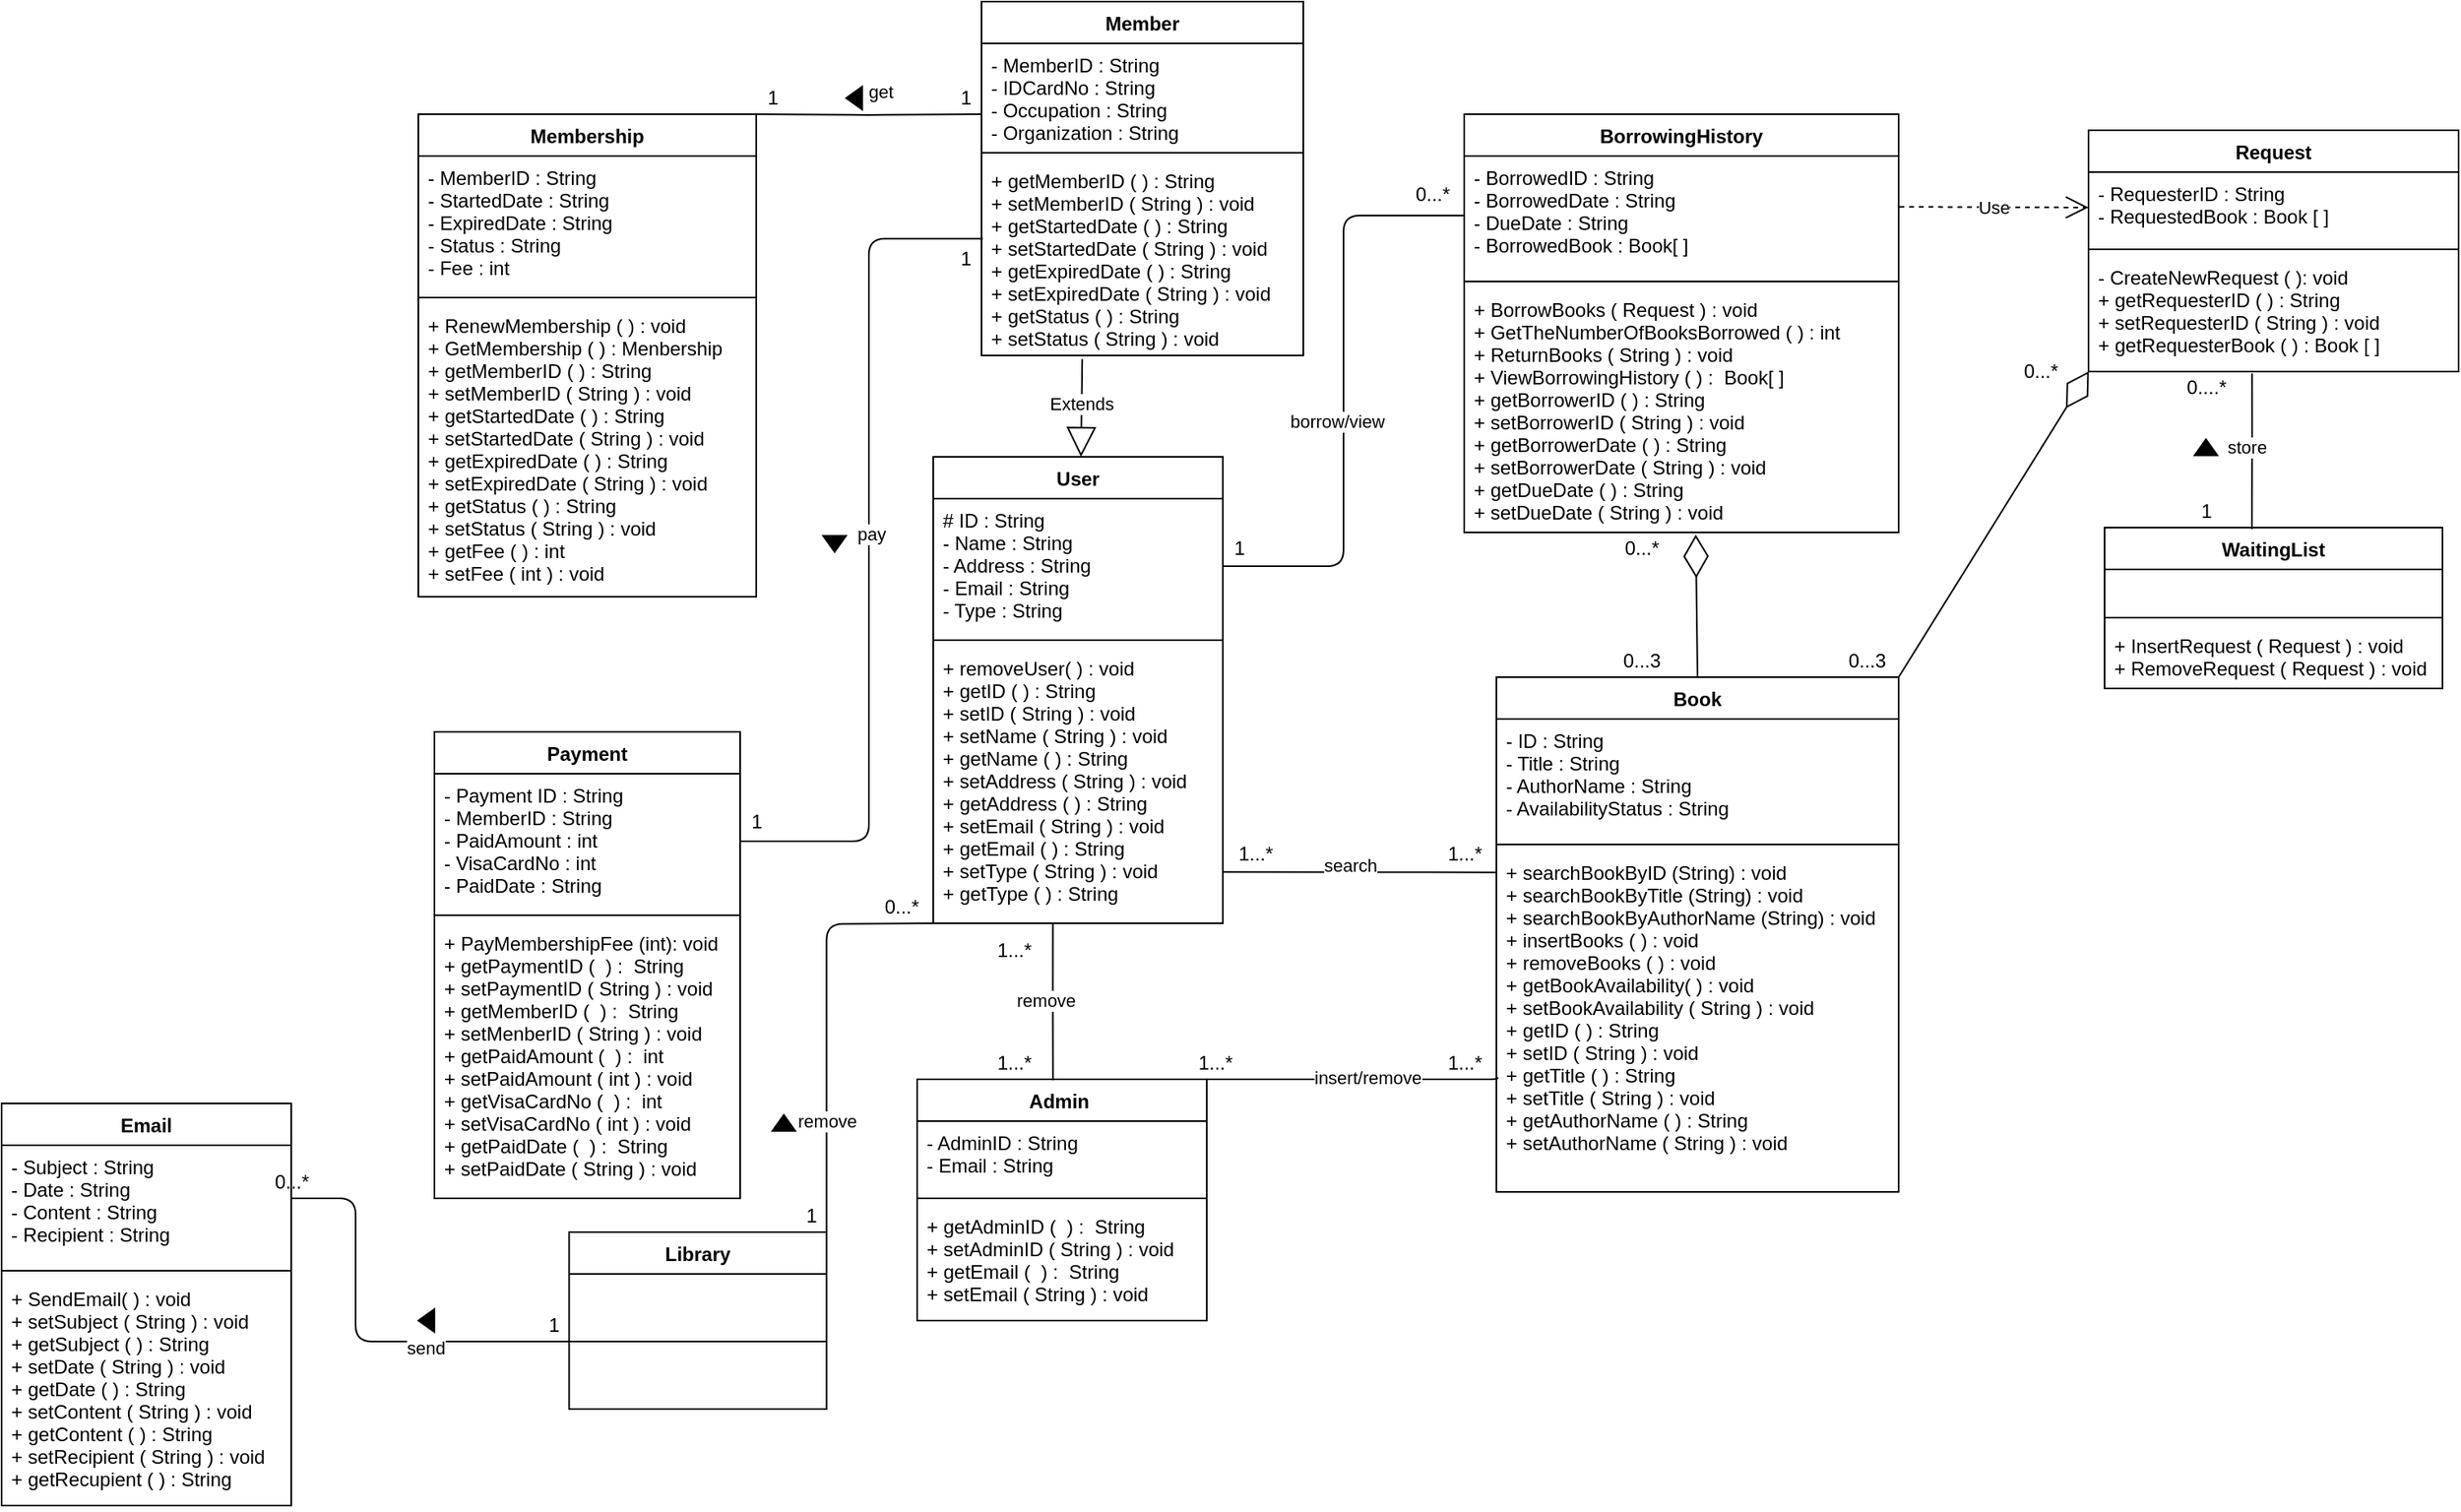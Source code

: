 <mxfile version="13.9.9" type="device"><diagram id="C5RBs43oDa-KdzZeNtuy" name="Page-1"><mxGraphModel dx="813" dy="461" grid="1" gridSize="10" guides="1" tooltips="1" connect="1" arrows="1" fold="1" page="1" pageScale="1" pageWidth="1654" pageHeight="1169" math="0" shadow="0"><root><mxCell id="WIyWlLk6GJQsqaUBKTNV-0"/><mxCell id="WIyWlLk6GJQsqaUBKTNV-1" parent="WIyWlLk6GJQsqaUBKTNV-0"/><mxCell id="bGvBOqcxbhPky9NGJKSt-4" value="Admin " style="swimlane;fontStyle=1;align=center;verticalAlign=top;childLayout=stackLayout;horizontal=1;startSize=26;horizontalStack=0;resizeParent=1;resizeParentMax=0;resizeLast=0;collapsible=1;marginBottom=0;" parent="WIyWlLk6GJQsqaUBKTNV-1" vertex="1"><mxGeometry x="599" y="845" width="180" height="150" as="geometry"/></mxCell><mxCell id="bGvBOqcxbhPky9NGJKSt-5" value="- AdminID : String &#10;- Email : String &#10;" style="text;strokeColor=none;fillColor=none;align=left;verticalAlign=top;spacingLeft=4;spacingRight=4;overflow=hidden;rotatable=0;points=[[0,0.5],[1,0.5]];portConstraint=eastwest;" parent="bGvBOqcxbhPky9NGJKSt-4" vertex="1"><mxGeometry y="26" width="180" height="44" as="geometry"/></mxCell><mxCell id="bGvBOqcxbhPky9NGJKSt-6" value="" style="line;strokeWidth=1;fillColor=none;align=left;verticalAlign=middle;spacingTop=-1;spacingLeft=3;spacingRight=3;rotatable=0;labelPosition=right;points=[];portConstraint=eastwest;" parent="bGvBOqcxbhPky9NGJKSt-4" vertex="1"><mxGeometry y="70" width="180" height="8" as="geometry"/></mxCell><mxCell id="bGvBOqcxbhPky9NGJKSt-7" value="+ getAdminID (  ) :  String &#10;+ setAdminID ( String ) : void&#10;+ getEmail (  ) :  String &#10;+ setEmail ( String ) : void" style="text;strokeColor=none;fillColor=none;align=left;verticalAlign=top;spacingLeft=4;spacingRight=4;overflow=hidden;rotatable=0;points=[[0,0.5],[1,0.5]];portConstraint=eastwest;" parent="bGvBOqcxbhPky9NGJKSt-4" vertex="1"><mxGeometry y="78" width="180" height="72" as="geometry"/></mxCell><mxCell id="bGvBOqcxbhPky9NGJKSt-8" value="WaitingList&#10;" style="swimlane;fontStyle=1;align=center;verticalAlign=top;childLayout=stackLayout;horizontal=1;startSize=26;horizontalStack=0;resizeParent=1;resizeParentMax=0;resizeLast=0;collapsible=1;marginBottom=0;" parent="WIyWlLk6GJQsqaUBKTNV-1" vertex="1"><mxGeometry x="1337" y="502" width="210" height="100" as="geometry"/></mxCell><mxCell id="bGvBOqcxbhPky9NGJKSt-9" value=" " style="text;strokeColor=none;fillColor=none;align=left;verticalAlign=top;spacingLeft=4;spacingRight=4;overflow=hidden;rotatable=0;points=[[0,0.5],[1,0.5]];portConstraint=eastwest;" parent="bGvBOqcxbhPky9NGJKSt-8" vertex="1"><mxGeometry y="26" width="210" height="26" as="geometry"/></mxCell><mxCell id="bGvBOqcxbhPky9NGJKSt-10" value="" style="line;strokeWidth=1;fillColor=none;align=left;verticalAlign=middle;spacingTop=-1;spacingLeft=3;spacingRight=3;rotatable=0;labelPosition=right;points=[];portConstraint=eastwest;" parent="bGvBOqcxbhPky9NGJKSt-8" vertex="1"><mxGeometry y="52" width="210" height="8" as="geometry"/></mxCell><mxCell id="bGvBOqcxbhPky9NGJKSt-11" value="+ InsertRequest ( Request ) : void&#10;+ RemoveRequest ( Request ) : void&#10;" style="text;strokeColor=none;fillColor=none;align=left;verticalAlign=top;spacingLeft=4;spacingRight=4;overflow=hidden;rotatable=0;points=[[0,0.5],[1,0.5]];portConstraint=eastwest;" parent="bGvBOqcxbhPky9NGJKSt-8" vertex="1"><mxGeometry y="60" width="210" height="40" as="geometry"/></mxCell><mxCell id="bGvBOqcxbhPky9NGJKSt-12" value="Membership&#10;" style="swimlane;fontStyle=1;align=center;verticalAlign=top;childLayout=stackLayout;horizontal=1;startSize=26;horizontalStack=0;resizeParent=1;resizeParentMax=0;resizeLast=0;collapsible=1;marginBottom=0;" parent="WIyWlLk6GJQsqaUBKTNV-1" vertex="1"><mxGeometry x="289" y="245" width="210" height="300" as="geometry"/></mxCell><mxCell id="bGvBOqcxbhPky9NGJKSt-13" value="- MemberID : String&#10;- StartedDate : String&#10;- ExpiredDate : String&#10;- Status : String &#10;- Fee : int&#10;" style="text;strokeColor=none;fillColor=none;align=left;verticalAlign=top;spacingLeft=4;spacingRight=4;overflow=hidden;rotatable=0;points=[[0,0.5],[1,0.5]];portConstraint=eastwest;" parent="bGvBOqcxbhPky9NGJKSt-12" vertex="1"><mxGeometry y="26" width="210" height="84" as="geometry"/></mxCell><mxCell id="bGvBOqcxbhPky9NGJKSt-14" value="" style="line;strokeWidth=1;fillColor=none;align=left;verticalAlign=middle;spacingTop=-1;spacingLeft=3;spacingRight=3;rotatable=0;labelPosition=right;points=[];portConstraint=eastwest;" parent="bGvBOqcxbhPky9NGJKSt-12" vertex="1"><mxGeometry y="110" width="210" height="8" as="geometry"/></mxCell><mxCell id="bGvBOqcxbhPky9NGJKSt-15" value="+ RenewMembership ( ) : void&#10;+ GetMembership ( ) : Menbership&#10;+ getMemberID ( ) : String&#10;+ setMemberID ( String ) : void&#10;+ getStartedDate ( ) : String&#10;+ setStartedDate ( String ) : void&#10;+ getExpiredDate ( ) : String&#10;+ setExpiredDate ( String ) : void&#10;+ getStatus ( ) : String&#10;+ setStatus ( String ) : void&#10;+ getFee ( ) : int&#10;+ setFee ( int ) : void&#10;" style="text;strokeColor=none;fillColor=none;align=left;verticalAlign=top;spacingLeft=4;spacingRight=4;overflow=hidden;rotatable=0;points=[[0,0.5],[1,0.5]];portConstraint=eastwest;" parent="bGvBOqcxbhPky9NGJKSt-12" vertex="1"><mxGeometry y="118" width="210" height="182" as="geometry"/></mxCell><mxCell id="bGvBOqcxbhPky9NGJKSt-16" value="Email&#10;" style="swimlane;fontStyle=1;align=center;verticalAlign=top;childLayout=stackLayout;horizontal=1;startSize=26;horizontalStack=0;resizeParent=1;resizeParentMax=0;resizeLast=0;collapsible=1;marginBottom=0;" parent="WIyWlLk6GJQsqaUBKTNV-1" vertex="1"><mxGeometry x="30" y="860" width="180" height="250" as="geometry"/></mxCell><mxCell id="bGvBOqcxbhPky9NGJKSt-17" value="- Subject : String&#10;- Date : String&#10;- Content : String &#10;- Recipient : String&#10;" style="text;strokeColor=none;fillColor=none;align=left;verticalAlign=top;spacingLeft=4;spacingRight=4;overflow=hidden;rotatable=0;points=[[0,0.5],[1,0.5]];portConstraint=eastwest;" parent="bGvBOqcxbhPky9NGJKSt-16" vertex="1"><mxGeometry y="26" width="180" height="74" as="geometry"/></mxCell><mxCell id="bGvBOqcxbhPky9NGJKSt-18" value="" style="line;strokeWidth=1;fillColor=none;align=left;verticalAlign=middle;spacingTop=-1;spacingLeft=3;spacingRight=3;rotatable=0;labelPosition=right;points=[];portConstraint=eastwest;" parent="bGvBOqcxbhPky9NGJKSt-16" vertex="1"><mxGeometry y="100" width="180" height="8" as="geometry"/></mxCell><mxCell id="bGvBOqcxbhPky9NGJKSt-19" value="+ SendEmail( ) : void&#10;+ setSubject ( String ) : void&#10;+ getSubject ( ) : String&#10;+ setDate ( String ) : void&#10;+ getDate ( ) : String&#10;+ setContent ( String ) : void&#10;+ getContent ( ) : String&#10;+ setRecipient ( String ) : void&#10;+ getRecupient ( ) : String&#10; " style="text;strokeColor=none;fillColor=none;align=left;verticalAlign=top;spacingLeft=4;spacingRight=4;overflow=hidden;rotatable=0;points=[[0,0.5],[1,0.5]];portConstraint=eastwest;fontStyle=0" parent="bGvBOqcxbhPky9NGJKSt-16" vertex="1"><mxGeometry y="108" width="180" height="142" as="geometry"/></mxCell><mxCell id="bGvBOqcxbhPky9NGJKSt-20" value="Member&#10;" style="swimlane;fontStyle=1;align=center;verticalAlign=top;childLayout=stackLayout;horizontal=1;startSize=26;horizontalStack=0;resizeParent=1;resizeParentMax=0;resizeLast=0;collapsible=1;marginBottom=0;" parent="WIyWlLk6GJQsqaUBKTNV-1" vertex="1"><mxGeometry x="639" y="175" width="200" height="220" as="geometry"/></mxCell><mxCell id="bGvBOqcxbhPky9NGJKSt-21" value="- MemberID : String&#10;- IDCardNo : String &#10;- Occupation : String &#10;- Organization : String &#10;" style="text;strokeColor=none;fillColor=none;align=left;verticalAlign=top;spacingLeft=4;spacingRight=4;overflow=hidden;rotatable=0;points=[[0,0.5],[1,0.5]];portConstraint=eastwest;" parent="bGvBOqcxbhPky9NGJKSt-20" vertex="1"><mxGeometry y="26" width="200" height="64" as="geometry"/></mxCell><mxCell id="bGvBOqcxbhPky9NGJKSt-22" value="" style="line;strokeWidth=1;fillColor=none;align=left;verticalAlign=middle;spacingTop=-1;spacingLeft=3;spacingRight=3;rotatable=0;labelPosition=right;points=[];portConstraint=eastwest;" parent="bGvBOqcxbhPky9NGJKSt-20" vertex="1"><mxGeometry y="90" width="200" height="8" as="geometry"/></mxCell><mxCell id="bGvBOqcxbhPky9NGJKSt-23" value="+ getMemberID ( ) : String&#10;+ setMemberID ( String ) : void&#10;+ getStartedDate ( ) : String&#10;+ setStartedDate ( String ) : void&#10;+ getExpiredDate ( ) : String&#10;+ setExpiredDate ( String ) : void&#10;+ getStatus ( ) : String&#10;+ setStatus ( String ) : void" style="text;strokeColor=none;fillColor=none;align=left;verticalAlign=top;spacingLeft=4;spacingRight=4;overflow=hidden;rotatable=0;points=[[0,0.5],[1,0.5]];portConstraint=eastwest;" parent="bGvBOqcxbhPky9NGJKSt-20" vertex="1"><mxGeometry y="98" width="200" height="122" as="geometry"/></mxCell><mxCell id="bGvBOqcxbhPky9NGJKSt-28" value="Request&#10;" style="swimlane;fontStyle=1;align=center;verticalAlign=top;childLayout=stackLayout;horizontal=1;startSize=26;horizontalStack=0;resizeParent=1;resizeParentMax=0;resizeLast=0;collapsible=1;marginBottom=0;" parent="WIyWlLk6GJQsqaUBKTNV-1" vertex="1"><mxGeometry x="1327" y="255" width="230" height="150" as="geometry"/></mxCell><mxCell id="bGvBOqcxbhPky9NGJKSt-29" value="- RequesterID : String &#10;- RequestedBook : Book [ ]&#10;" style="text;strokeColor=none;fillColor=none;align=left;verticalAlign=top;spacingLeft=4;spacingRight=4;overflow=hidden;rotatable=0;points=[[0,0.5],[1,0.5]];portConstraint=eastwest;" parent="bGvBOqcxbhPky9NGJKSt-28" vertex="1"><mxGeometry y="26" width="230" height="44" as="geometry"/></mxCell><mxCell id="bGvBOqcxbhPky9NGJKSt-30" value="" style="line;strokeWidth=1;fillColor=none;align=left;verticalAlign=middle;spacingTop=-1;spacingLeft=3;spacingRight=3;rotatable=0;labelPosition=right;points=[];portConstraint=eastwest;" parent="bGvBOqcxbhPky9NGJKSt-28" vertex="1"><mxGeometry y="70" width="230" height="8" as="geometry"/></mxCell><mxCell id="bGvBOqcxbhPky9NGJKSt-31" value="- CreateNewRequest ( ): void&#10;+ getRequesterID ( ) : String&#10;+ setRequesterID ( String ) : void&#10;+ getRequesterBook ( ) : Book [ ]&#10;" style="text;strokeColor=none;fillColor=none;align=left;verticalAlign=top;spacingLeft=4;spacingRight=4;overflow=hidden;rotatable=0;points=[[0,0.5],[1,0.5]];portConstraint=eastwest;" parent="bGvBOqcxbhPky9NGJKSt-28" vertex="1"><mxGeometry y="78" width="230" height="72" as="geometry"/></mxCell><mxCell id="bGvBOqcxbhPky9NGJKSt-32" value="Payment&#10;" style="swimlane;fontStyle=1;align=center;verticalAlign=top;childLayout=stackLayout;horizontal=1;startSize=26;horizontalStack=0;resizeParent=1;resizeParentMax=0;resizeLast=0;collapsible=1;marginBottom=0;" parent="WIyWlLk6GJQsqaUBKTNV-1" vertex="1"><mxGeometry x="299" y="629" width="190" height="290" as="geometry"/></mxCell><mxCell id="bGvBOqcxbhPky9NGJKSt-33" value="- Payment ID : String &#10;- MemberID : String &#10;- PaidAmount : int&#10;- VisaCardNo : int&#10;- PaidDate : String&#10;" style="text;strokeColor=none;fillColor=none;align=left;verticalAlign=top;spacingLeft=4;spacingRight=4;overflow=hidden;rotatable=0;points=[[0,0.5],[1,0.5]];portConstraint=eastwest;" parent="bGvBOqcxbhPky9NGJKSt-32" vertex="1"><mxGeometry y="26" width="190" height="84" as="geometry"/></mxCell><mxCell id="bGvBOqcxbhPky9NGJKSt-34" value="" style="line;strokeWidth=1;fillColor=none;align=left;verticalAlign=middle;spacingTop=-1;spacingLeft=3;spacingRight=3;rotatable=0;labelPosition=right;points=[];portConstraint=eastwest;" parent="bGvBOqcxbhPky9NGJKSt-32" vertex="1"><mxGeometry y="110" width="190" height="8" as="geometry"/></mxCell><mxCell id="bGvBOqcxbhPky9NGJKSt-35" value="+ PayMembershipFee (int): void&#10;+ getPaymentID (  ) :  String &#10;+ setPaymentID ( String ) : void&#10;+ getMemberID (  ) :  String &#10;+ setMenberID ( String ) : void&#10;+ getPaidAmount (  ) :  int &#10;+ setPaidAmount ( int ) : void&#10;+ getVisaCardNo (  ) :  int &#10;+ setVisaCardNo ( int ) : void&#10;+ getPaidDate (  ) :  String &#10;+ setPaidDate ( String ) : void" style="text;strokeColor=none;fillColor=none;align=left;verticalAlign=top;spacingLeft=4;spacingRight=4;overflow=hidden;rotatable=0;points=[[0,0.5],[1,0.5]];portConstraint=eastwest;" parent="bGvBOqcxbhPky9NGJKSt-32" vertex="1"><mxGeometry y="118" width="190" height="172" as="geometry"/></mxCell><mxCell id="bGvBOqcxbhPky9NGJKSt-41" value="User" style="swimlane;fontStyle=1;align=center;verticalAlign=top;childLayout=stackLayout;horizontal=1;startSize=26;horizontalStack=0;resizeParent=1;resizeParentMax=0;resizeLast=0;collapsible=1;marginBottom=0;" parent="WIyWlLk6GJQsqaUBKTNV-1" vertex="1"><mxGeometry x="609" y="458" width="180" height="290" as="geometry"/></mxCell><mxCell id="bGvBOqcxbhPky9NGJKSt-42" value="# ID : String&#10;- Name : String&#10;- Address : String&#10;- Email : String&#10;- Type : String" style="text;strokeColor=none;fillColor=none;align=left;verticalAlign=top;spacingLeft=4;spacingRight=4;overflow=hidden;rotatable=0;points=[[0,0.5],[1,0.5]];portConstraint=eastwest;" parent="bGvBOqcxbhPky9NGJKSt-41" vertex="1"><mxGeometry y="26" width="180" height="84" as="geometry"/></mxCell><mxCell id="bGvBOqcxbhPky9NGJKSt-43" value="" style="line;strokeWidth=1;fillColor=none;align=left;verticalAlign=middle;spacingTop=-1;spacingLeft=3;spacingRight=3;rotatable=0;labelPosition=right;points=[];portConstraint=eastwest;" parent="bGvBOqcxbhPky9NGJKSt-41" vertex="1"><mxGeometry y="110" width="180" height="8" as="geometry"/></mxCell><mxCell id="bGvBOqcxbhPky9NGJKSt-44" value="+ removeUser( ) : void&#10;+ getID ( ) : String&#10;+ setID ( String ) : void&#10;+ setName ( String ) : void&#10;+ getName ( ) : String&#10;+ setAddress ( String ) : void&#10;+ getAddress ( ) : String&#10;+ setEmail ( String ) : void&#10;+ getEmail ( ) : String&#10;+ setType ( String ) : void&#10;+ getType ( ) : String" style="text;strokeColor=none;fillColor=none;align=left;verticalAlign=top;spacingLeft=4;spacingRight=4;overflow=hidden;rotatable=0;points=[[0,0.5],[1,0.5]];portConstraint=eastwest;" parent="bGvBOqcxbhPky9NGJKSt-41" vertex="1"><mxGeometry y="118" width="180" height="172" as="geometry"/></mxCell><mxCell id="bGvBOqcxbhPky9NGJKSt-45" value="BorrowingHistory&#10;" style="swimlane;fontStyle=1;align=center;verticalAlign=top;childLayout=stackLayout;horizontal=1;startSize=26;horizontalStack=0;resizeParent=1;resizeParentMax=0;resizeLast=0;collapsible=1;marginBottom=0;" parent="WIyWlLk6GJQsqaUBKTNV-1" vertex="1"><mxGeometry x="939" y="245" width="270" height="260" as="geometry"/></mxCell><mxCell id="bGvBOqcxbhPky9NGJKSt-46" value="- BorrowedID : String&#10;- BorrowedDate : String&#10;- DueDate : String&#10;- BorrowedBook : Book[ ]" style="text;strokeColor=none;fillColor=none;align=left;verticalAlign=top;spacingLeft=4;spacingRight=4;overflow=hidden;rotatable=0;points=[[0,0.5],[1,0.5]];portConstraint=eastwest;" parent="bGvBOqcxbhPky9NGJKSt-45" vertex="1"><mxGeometry y="26" width="270" height="74" as="geometry"/></mxCell><mxCell id="bGvBOqcxbhPky9NGJKSt-47" value="" style="line;strokeWidth=1;fillColor=none;align=left;verticalAlign=middle;spacingTop=-1;spacingLeft=3;spacingRight=3;rotatable=0;labelPosition=right;points=[];portConstraint=eastwest;" parent="bGvBOqcxbhPky9NGJKSt-45" vertex="1"><mxGeometry y="100" width="270" height="8" as="geometry"/></mxCell><mxCell id="bGvBOqcxbhPky9NGJKSt-48" value="+ BorrowBooks ( Request ) : void&#10;+ GetTheNumberOfBooksBorrowed ( ) : int&#10;+ ReturnBooks ( String ) : void&#10;+ ViewBorrowingHistory ( ) :  Book[ ]&#10;+ getBorrowerID ( ) : String&#10;+ setBorrowerID ( String ) : void&#10;+ getBorrowerDate ( ) : String&#10;+ setBorrowerDate ( String ) : void&#10;+ getDueDate ( ) : String&#10;+ setDueDate ( String ) : void&#10;&#10;&#10;&#10;&#10;" style="text;strokeColor=none;fillColor=none;align=left;verticalAlign=top;spacingLeft=4;spacingRight=4;overflow=hidden;rotatable=0;points=[[0,0.5],[1,0.5]];portConstraint=eastwest;" parent="bGvBOqcxbhPky9NGJKSt-45" vertex="1"><mxGeometry y="108" width="270" height="152" as="geometry"/></mxCell><mxCell id="bGvBOqcxbhPky9NGJKSt-49" value="Book&#10;" style="swimlane;fontStyle=1;align=center;verticalAlign=top;childLayout=stackLayout;horizontal=1;startSize=26;horizontalStack=0;resizeParent=1;resizeParentMax=0;resizeLast=0;collapsible=1;marginBottom=0;" parent="WIyWlLk6GJQsqaUBKTNV-1" vertex="1"><mxGeometry x="959" y="595" width="250" height="320" as="geometry"/></mxCell><mxCell id="bGvBOqcxbhPky9NGJKSt-50" value="- ID : String&#10;- Title : String&#10;- AuthorName : String&#10;- AvailabilityStatus : String" style="text;strokeColor=none;fillColor=none;align=left;verticalAlign=top;spacingLeft=4;spacingRight=4;overflow=hidden;rotatable=0;points=[[0,0.5],[1,0.5]];portConstraint=eastwest;" parent="bGvBOqcxbhPky9NGJKSt-49" vertex="1"><mxGeometry y="26" width="250" height="74" as="geometry"/></mxCell><mxCell id="bGvBOqcxbhPky9NGJKSt-51" value="" style="line;strokeWidth=1;fillColor=none;align=left;verticalAlign=middle;spacingTop=-1;spacingLeft=3;spacingRight=3;rotatable=0;labelPosition=right;points=[];portConstraint=eastwest;" parent="bGvBOqcxbhPky9NGJKSt-49" vertex="1"><mxGeometry y="100" width="250" height="8" as="geometry"/></mxCell><mxCell id="bGvBOqcxbhPky9NGJKSt-52" value="+ searchBookByID (String) : void&#10;+ searchBookByTitle (String) : void&#10;+ searchBookByAuthorName (String) : void&#10;+ insertBooks ( ) : void&#10;+ removeBooks ( ) : void &#10;+ getBookAvailability( ) : void&#10;+ setBookAvailability ( String ) : void&#10;+ getID ( ) : String&#10;+ setID ( String ) : void&#10;+ getTitle ( ) : String&#10;+ setTitle ( String ) : void &#10;+ getAuthorName ( ) : String&#10;+ setAuthorName ( String ) : void  " style="text;strokeColor=none;fillColor=none;align=left;verticalAlign=top;spacingLeft=4;spacingRight=4;overflow=hidden;rotatable=0;points=[[0,0.5],[1,0.5]];portConstraint=eastwest;" parent="bGvBOqcxbhPky9NGJKSt-49" vertex="1"><mxGeometry y="108" width="250" height="212" as="geometry"/></mxCell><mxCell id="bGvBOqcxbhPky9NGJKSt-53" value="Extends" style="endArrow=block;endSize=16;endFill=0;html=1;exitX=0.313;exitY=1.018;exitDx=0;exitDy=0;exitPerimeter=0;" parent="WIyWlLk6GJQsqaUBKTNV-1" source="bGvBOqcxbhPky9NGJKSt-23" target="bGvBOqcxbhPky9NGJKSt-41" edge="1"><mxGeometry x="-0.089" width="160" relative="1" as="geometry"><mxPoint x="739" y="384" as="sourcePoint"/><mxPoint x="709" y="395" as="targetPoint"/><mxPoint as="offset"/></mxGeometry></mxCell><mxCell id="bGvBOqcxbhPky9NGJKSt-57" value="" style="endArrow=none;html=1;edgeStyle=orthogonalEdgeStyle;exitX=1;exitY=0.5;exitDx=0;exitDy=0;entryX=0;entryY=0.5;entryDx=0;entryDy=0;" parent="WIyWlLk6GJQsqaUBKTNV-1" source="bGvBOqcxbhPky9NGJKSt-42" target="bGvBOqcxbhPky9NGJKSt-46" edge="1"><mxGeometry relative="1" as="geometry"><mxPoint x="819" y="575" as="sourcePoint"/><mxPoint x="979" y="575" as="targetPoint"/></mxGeometry></mxCell><mxCell id="bGvBOqcxbhPky9NGJKSt-63" value="" style="endArrow=diamondThin;endFill=0;endSize=24;html=1;exitX=0.5;exitY=0;exitDx=0;exitDy=0;entryX=0.533;entryY=1.009;entryDx=0;entryDy=0;entryPerimeter=0;" parent="WIyWlLk6GJQsqaUBKTNV-1" source="bGvBOqcxbhPky9NGJKSt-49" target="bGvBOqcxbhPky9NGJKSt-48" edge="1"><mxGeometry width="160" relative="1" as="geometry"><mxPoint x="1069" y="508" as="sourcePoint"/><mxPoint x="1074" y="445" as="targetPoint"/></mxGeometry></mxCell><mxCell id="bGvBOqcxbhPky9NGJKSt-64" value="0...*" style="text;html=1;align=center;verticalAlign=middle;resizable=0;points=[];autosize=1;" parent="WIyWlLk6GJQsqaUBKTNV-1" vertex="1"><mxGeometry x="1029" y="505" width="40" height="20" as="geometry"/></mxCell><mxCell id="bGvBOqcxbhPky9NGJKSt-65" value="0...3" style="text;html=1;align=center;verticalAlign=middle;resizable=0;points=[];autosize=1;" parent="WIyWlLk6GJQsqaUBKTNV-1" vertex="1"><mxGeometry x="1029" y="575" width="40" height="20" as="geometry"/></mxCell><mxCell id="31-n75gtNm81_LFvKm4c-11" value="" style="endArrow=none;html=1;edgeStyle=orthogonalEdgeStyle;entryX=0.001;entryY=0.687;entryDx=0;entryDy=0;entryPerimeter=0;" parent="WIyWlLk6GJQsqaUBKTNV-1" target="bGvBOqcxbhPky9NGJKSt-21" edge="1"><mxGeometry relative="1" as="geometry"><mxPoint x="497" y="245" as="sourcePoint"/><mxPoint x="637" y="240" as="targetPoint"/><Array as="points"/></mxGeometry></mxCell><mxCell id="31-n75gtNm81_LFvKm4c-14" value="" style="endArrow=none;html=1;edgeStyle=orthogonalEdgeStyle;entryX=0.004;entryY=0.405;entryDx=0;entryDy=0;exitX=1;exitY=0.5;exitDx=0;exitDy=0;entryPerimeter=0;" parent="WIyWlLk6GJQsqaUBKTNV-1" source="bGvBOqcxbhPky9NGJKSt-33" target="bGvBOqcxbhPky9NGJKSt-23" edge="1"><mxGeometry relative="1" as="geometry"><mxPoint x="509" y="445" as="sourcePoint"/><mxPoint x="669" y="323" as="targetPoint"/><Array as="points"><mxPoint x="569" y="697"/><mxPoint x="569" y="322"/></Array></mxGeometry></mxCell><mxCell id="31-n75gtNm81_LFvKm4c-38" value="" style="endArrow=none;html=1;edgeStyle=orthogonalEdgeStyle;entryX=0.469;entryY=0.004;entryDx=0;entryDy=0;entryPerimeter=0;exitX=0.413;exitY=1.001;exitDx=0;exitDy=0;exitPerimeter=0;" parent="WIyWlLk6GJQsqaUBKTNV-1" source="bGvBOqcxbhPky9NGJKSt-44" target="bGvBOqcxbhPky9NGJKSt-4" edge="1"><mxGeometry relative="1" as="geometry"><mxPoint x="683" y="747" as="sourcePoint"/><mxPoint x="679" y="775" as="targetPoint"/><Array as="points"><mxPoint x="683" y="797"/><mxPoint x="683" y="797"/></Array></mxGeometry></mxCell><mxCell id="31-n75gtNm81_LFvKm4c-47" value="" style="endArrow=none;html=1;edgeStyle=orthogonalEdgeStyle;exitX=1.001;exitY=0.815;exitDx=0;exitDy=0;exitPerimeter=0;" parent="WIyWlLk6GJQsqaUBKTNV-1" source="bGvBOqcxbhPky9NGJKSt-44" edge="1"><mxGeometry relative="1" as="geometry"><mxPoint x="787" y="716" as="sourcePoint"/><mxPoint x="958.68" y="716.374" as="targetPoint"/><Array as="points"><mxPoint x="899" y="716"/></Array></mxGeometry></mxCell><mxCell id="31-n75gtNm81_LFvKm4c-48" value="search" style="edgeLabel;resizable=0;html=1;align=left;verticalAlign=bottom;" parent="31-n75gtNm81_LFvKm4c-47" connectable="0" vertex="1"><mxGeometry x="-1" relative="1" as="geometry"><mxPoint x="60.82" y="3.82" as="offset"/></mxGeometry></mxCell><mxCell id="31-n75gtNm81_LFvKm4c-50" value="" style="endArrow=none;html=1;edgeStyle=orthogonalEdgeStyle;entryX=0.003;entryY=0.664;entryDx=0;entryDy=0;entryPerimeter=0;exitX=1;exitY=0;exitDx=0;exitDy=0;" parent="WIyWlLk6GJQsqaUBKTNV-1" source="bGvBOqcxbhPky9NGJKSt-4" target="bGvBOqcxbhPky9NGJKSt-52" edge="1"><mxGeometry relative="1" as="geometry"><mxPoint x="763.48" y="942.86" as="sourcePoint"/><mxPoint x="1089" y="895" as="targetPoint"/><Array as="points"><mxPoint x="960" y="845"/></Array></mxGeometry></mxCell><mxCell id="31-n75gtNm81_LFvKm4c-51" value="insert/remove" style="edgeLabel;resizable=0;html=1;align=left;verticalAlign=bottom;" parent="31-n75gtNm81_LFvKm4c-50" connectable="0" vertex="1"><mxGeometry x="-1" relative="1" as="geometry"><mxPoint x="65.0" y="7" as="offset"/></mxGeometry></mxCell><mxCell id="imXeEeffL5trYWQ96v0O-0" value="1&lt;span style=&quot;color: rgba(0 , 0 , 0 , 0) ; font-family: monospace ; font-size: 0px&quot;&gt;%3CmxGraphModel%3E%3Croot%3E%3CmxCell%20id%3D%220%22%2F%3E%3CmxCell%20id%3D%221%22%20parent%3D%220%22%2F%3E%3CmxCell%20id%3D%222%22%20value%3D%221...*%22%20style%3D%22text%3Bhtml%3D1%3Balign%3Dcenter%3BverticalAlign%3Dmiddle%3Bresizable%3D0%3Bpoints%3D%5B%5D%3Bautosize%3D1%3B%22%20vertex%3D%221%22%20parent%3D%221%22%3E%3CmxGeometry%20x%3D%22860%22%20y%3D%22290%22%20width%3D%2240%22%20height%3D%2220%22%20as%3D%22geometry%22%2F%3E%3C%2FmxCell%3E%3C%2Froot%3E%3C%2FmxGraphModel%3E&lt;/span&gt;" style="text;html=1;align=center;verticalAlign=middle;resizable=0;points=[];autosize=1;" parent="WIyWlLk6GJQsqaUBKTNV-1" vertex="1"><mxGeometry x="789" y="505" width="20" height="20" as="geometry"/></mxCell><mxCell id="USMyU3LuSZkCVgVc_LSt-1" value="1...*" style="text;html=1;align=center;verticalAlign=middle;resizable=0;points=[];autosize=1;" parent="WIyWlLk6GJQsqaUBKTNV-1" vertex="1"><mxGeometry x="919" y="695" width="40" height="20" as="geometry"/></mxCell><mxCell id="USMyU3LuSZkCVgVc_LSt-2" value="borrow/view" style="edgeLabel;resizable=0;html=1;align=left;verticalAlign=bottom;" parent="WIyWlLk6GJQsqaUBKTNV-1" connectable="0" vertex="1"><mxGeometry x="829" y="444.996" as="geometry"/></mxCell><mxCell id="USMyU3LuSZkCVgVc_LSt-3" value="remove" style="edgeLabel;resizable=0;html=1;align=left;verticalAlign=bottom;" parent="WIyWlLk6GJQsqaUBKTNV-1" connectable="0" vertex="1"><mxGeometry x="659" y="804.996" as="geometry"/></mxCell><mxCell id="USMyU3LuSZkCVgVc_LSt-4" value="1...*&lt;span style=&quot;color: rgba(0 , 0 , 0 , 0) ; font-family: monospace ; font-size: 0px&quot;&gt;%3CmxGraphModel%3E%3Croot%3E%3CmxCell%20id%3D%220%22%2F%3E%3CmxCell%20id%3D%221%22%20parent%3D%220%22%2F%3E%3CmxCell%20id%3D%222%22%20value%3D%221...*%22%20style%3D%22text%3Bhtml%3D1%3Balign%3Dcenter%3BverticalAlign%3Dmiddle%3Bresizable%3D0%3Bpoints%3D%5B%5D%3Bautosize%3D1%3B%22%20vertex%3D%221%22%20parent%3D%221%22%3E%3CmxGeometry%20x%3D%22860%22%20y%3D%22290%22%20width%3D%2240%22%20height%3D%2220%22%20as%3D%22geometry%22%2F%3E%3C%2FmxCell%3E%3C%2Froot%3E%3C%2FmxGraphModel%&lt;/span&gt;" style="text;html=1;align=center;verticalAlign=middle;resizable=0;points=[];autosize=1;" parent="WIyWlLk6GJQsqaUBKTNV-1" vertex="1"><mxGeometry x="764" y="825" width="40" height="20" as="geometry"/></mxCell><mxCell id="USMyU3LuSZkCVgVc_LSt-5" value="1...*" style="text;html=1;align=center;verticalAlign=middle;resizable=0;points=[];autosize=1;" parent="WIyWlLk6GJQsqaUBKTNV-1" vertex="1"><mxGeometry x="639" y="755" width="40" height="20" as="geometry"/></mxCell><mxCell id="USMyU3LuSZkCVgVc_LSt-6" value="1...*" style="text;html=1;align=center;verticalAlign=middle;resizable=0;points=[];autosize=1;" parent="WIyWlLk6GJQsqaUBKTNV-1" vertex="1"><mxGeometry x="789" y="695" width="40" height="20" as="geometry"/></mxCell><mxCell id="USMyU3LuSZkCVgVc_LSt-7" value="1...*" style="text;html=1;align=center;verticalAlign=middle;resizable=0;points=[];autosize=1;" parent="WIyWlLk6GJQsqaUBKTNV-1" vertex="1"><mxGeometry x="919" y="825" width="40" height="20" as="geometry"/></mxCell><mxCell id="USMyU3LuSZkCVgVc_LSt-8" value="1...*" style="text;html=1;align=center;verticalAlign=middle;resizable=0;points=[];autosize=1;" parent="WIyWlLk6GJQsqaUBKTNV-1" vertex="1"><mxGeometry x="639" y="825" width="40" height="20" as="geometry"/></mxCell><mxCell id="USMyU3LuSZkCVgVc_LSt-9" value="" style="verticalLabelPosition=bottom;verticalAlign=top;html=1;shape=mxgraph.basic.acute_triangle;dx=0.5;fillColor=#000000;direction=north;" parent="WIyWlLk6GJQsqaUBKTNV-1" vertex="1"><mxGeometry x="289.005" y="987.855" width="10" height="14.29" as="geometry"/></mxCell><mxCell id="USMyU3LuSZkCVgVc_LSt-11" value="Use" style="endArrow=open;endSize=12;dashed=1;html=1;exitX=1.002;exitY=0.427;exitDx=0;exitDy=0;entryX=0;entryY=0.5;entryDx=0;entryDy=0;exitPerimeter=0;" parent="WIyWlLk6GJQsqaUBKTNV-1" source="bGvBOqcxbhPky9NGJKSt-46" target="bGvBOqcxbhPky9NGJKSt-29" edge="1"><mxGeometry width="160" relative="1" as="geometry"><mxPoint x="1247" y="294.41" as="sourcePoint"/><mxPoint x="1407" y="294.41" as="targetPoint"/></mxGeometry></mxCell><mxCell id="USMyU3LuSZkCVgVc_LSt-14" value="" style="endArrow=diamondThin;endFill=0;endSize=24;html=1;exitX=1;exitY=0;exitDx=0;exitDy=0;entryX=0.001;entryY=0.998;entryDx=0;entryDy=0;entryPerimeter=0;" parent="WIyWlLk6GJQsqaUBKTNV-1" source="bGvBOqcxbhPky9NGJKSt-49" target="bGvBOqcxbhPky9NGJKSt-31" edge="1"><mxGeometry width="160" relative="1" as="geometry"><mxPoint x="1258.09" y="596.32" as="sourcePoint"/><mxPoint x="1257" y="507.688" as="targetPoint"/></mxGeometry></mxCell><mxCell id="USMyU3LuSZkCVgVc_LSt-15" value="0...3" style="text;html=1;align=center;verticalAlign=middle;resizable=0;points=[];autosize=1;" parent="WIyWlLk6GJQsqaUBKTNV-1" vertex="1"><mxGeometry x="1169" y="575" width="40" height="20" as="geometry"/></mxCell><mxCell id="USMyU3LuSZkCVgVc_LSt-16" value="0...*" style="text;html=1;align=center;verticalAlign=middle;resizable=0;points=[];autosize=1;" parent="WIyWlLk6GJQsqaUBKTNV-1" vertex="1"><mxGeometry x="1277" y="395" width="40" height="20" as="geometry"/></mxCell><mxCell id="USMyU3LuSZkCVgVc_LSt-20" value="get" style="edgeLabel;resizable=0;html=1;align=left;verticalAlign=bottom;" parent="WIyWlLk6GJQsqaUBKTNV-1" connectable="0" vertex="1"><mxGeometry x="566.99" y="239.996" as="geometry"/></mxCell><mxCell id="USMyU3LuSZkCVgVc_LSt-21" value="" style="verticalLabelPosition=bottom;verticalAlign=top;html=1;shape=mxgraph.basic.acute_triangle;dx=0.5;fillColor=#000000;rotation=-90;" parent="WIyWlLk6GJQsqaUBKTNV-1" vertex="1"><mxGeometry x="552.7" y="230" width="14.29" height="10" as="geometry"/></mxCell><mxCell id="USMyU3LuSZkCVgVc_LSt-22" value="pay" style="edgeLabel;resizable=0;html=1;align=left;verticalAlign=bottom;" parent="WIyWlLk6GJQsqaUBKTNV-1" connectable="0" vertex="1"><mxGeometry x="559.85" y="514.996" as="geometry"/></mxCell><mxCell id="USMyU3LuSZkCVgVc_LSt-23" value="" style="verticalLabelPosition=bottom;verticalAlign=top;html=1;shape=mxgraph.basic.acute_triangle;dx=0.5;fillColor=#000000;rotation=-90;direction=north;" parent="WIyWlLk6GJQsqaUBKTNV-1" vertex="1"><mxGeometry x="542.715" y="504.995" width="10" height="14.29" as="geometry"/></mxCell><mxCell id="USMyU3LuSZkCVgVc_LSt-24" value="1&lt;span style=&quot;color: rgba(0 , 0 , 0 , 0) ; font-family: monospace ; font-size: 0px&quot;&gt;%3CmxGraphModel%3E%3Croot%3E%3CmxCell%20id%3D%220%22%2F%3E%3CmxCell%20id%3D%221%22%20parent%3D%220%22%2F%3E%3CmxCell%20id%3D%222%22%20value%3D%221...*%22%20style%3D%22text%3Bhtml%3D1%3Balign%3Dcenter%3BverticalAlign%3Dmiddle%3Bresizable%3D0%3Bpoints%3D%5B%5D%3Bautosize%3D1%3B%22%20vertex%3D%221%22%20parent%3D%221%22%3E%3CmxGeometry%20x%3D%22860%22%20y%3D%22290%22%20width%3D%2240%22%20height%3D%2220%22%20as%3D%22geometry%22%2F%3E%3C%2FmxCell%3E%3C%2Froot%3E%3C%2FmxGraphModel%3E&lt;/span&gt;" style="text;html=1;align=center;verticalAlign=middle;resizable=0;points=[];autosize=1;" parent="WIyWlLk6GJQsqaUBKTNV-1" vertex="1"><mxGeometry x="499" y="225" width="20" height="20" as="geometry"/></mxCell><mxCell id="USMyU3LuSZkCVgVc_LSt-25" value="1&lt;span style=&quot;color: rgba(0 , 0 , 0 , 0) ; font-family: monospace ; font-size: 0px&quot;&gt;%3CmxGraphModel%3E%3Croot%3E%3CmxCell%20id%3D%220%22%2F%3E%3CmxCell%20id%3D%221%22%20parent%3D%220%22%2F%3E%3CmxCell%20id%3D%222%22%20value%3D%221...*%22%20style%3D%22text%3Bhtml%3D1%3Balign%3Dcenter%3BverticalAlign%3Dmiddle%3Bresizable%3D0%3Bpoints%3D%5B%5D%3Bautosize%3D1%3B%22%20vertex%3D%221%22%20parent%3D%221%22%3E%3CmxGeometry%20x%3D%22860%22%20y%3D%22290%22%20width%3D%2240%22%20height%3D%2220%22%20as%3D%22geometry%22%2F%3E%3C%2FmxCell%3E%3C%2Froot%3E%3C%2FmxGraphModel%3E&lt;/span&gt;" style="text;html=1;align=center;verticalAlign=middle;resizable=0;points=[];autosize=1;" parent="WIyWlLk6GJQsqaUBKTNV-1" vertex="1"><mxGeometry x="619" y="225" width="20" height="20" as="geometry"/></mxCell><mxCell id="USMyU3LuSZkCVgVc_LSt-26" value="1&lt;span style=&quot;color: rgba(0 , 0 , 0 , 0) ; font-family: monospace ; font-size: 0px&quot;&gt;%3CmxGraphModel%3E%3Croot%3E%3CmxCell%20id%3D%220%22%2F%3E%3CmxCell%20id%3D%221%22%20parent%3D%220%22%2F%3E%3CmxCell%20id%3D%222%22%20value%3D%221...*%22%20style%3D%22text%3Bhtml%3D1%3Balign%3Dcenter%3BverticalAlign%3Dmiddle%3Bresizable%3D0%3Bpoints%3D%5B%5D%3Bautosize%3D1%3B%22%20vertex%3D%221%22%20parent%3D%221%22%3E%3CmxGeometry%20x%3D%22860%22%20y%3D%22290%22%20width%3D%2240%22%20height%3D%2220%22%20as%3D%22geometry%22%2F%3E%3C%2FmxCell%3E%3C%2Froot%3E%3C%2FmxGraphModel%3E&lt;/span&gt;" style="text;html=1;align=center;verticalAlign=middle;resizable=0;points=[];autosize=1;" parent="WIyWlLk6GJQsqaUBKTNV-1" vertex="1"><mxGeometry x="489" y="675" width="20" height="20" as="geometry"/></mxCell><mxCell id="USMyU3LuSZkCVgVc_LSt-27" value="1&lt;span style=&quot;color: rgba(0 , 0 , 0 , 0) ; font-family: monospace ; font-size: 0px&quot;&gt;%3CmxGraphModel%3E%3Croot%3E%3CmxCell%20id%3D%220%22%2F%3E%3CmxCell%20id%3D%221%22%20parent%3D%220%22%2F%3E%3CmxCell%20id%3D%222%22%20value%3D%221...*%22%20style%3D%22text%3Bhtml%3D1%3Balign%3Dcenter%3BverticalAlign%3Dmiddle%3Bresizable%3D0%3Bpoints%3D%5B%5D%3Bautosize%3D1%3B%22%20vertex%3D%221%22%20parent%3D%221%22%3E%3CmxGeometry%20x%3D%22860%22%20y%3D%22290%22%20width%3D%2240%22%20height%3D%2220%22%20as%3D%22geometry%22%2F%3E%3C%2FmxCell%3E%3C%2Froot%3E%3C%2FmxGraphModel%3E&lt;/span&gt;" style="text;html=1;align=center;verticalAlign=middle;resizable=0;points=[];autosize=1;" parent="WIyWlLk6GJQsqaUBKTNV-1" vertex="1"><mxGeometry x="619" y="325" width="20" height="20" as="geometry"/></mxCell><mxCell id="USMyU3LuSZkCVgVc_LSt-31" value="0...*" style="text;html=1;align=center;verticalAlign=middle;resizable=0;points=[];autosize=1;" parent="WIyWlLk6GJQsqaUBKTNV-1" vertex="1"><mxGeometry x="899" y="285" width="40" height="20" as="geometry"/></mxCell><mxCell id="USMyU3LuSZkCVgVc_LSt-32" value="Library" style="swimlane;fontStyle=1;align=center;verticalAlign=top;childLayout=stackLayout;horizontal=1;startSize=26;horizontalStack=0;resizeParent=1;resizeParentMax=0;resizeLast=0;collapsible=1;marginBottom=0;" parent="WIyWlLk6GJQsqaUBKTNV-1" vertex="1"><mxGeometry x="382.71" y="940" width="160" height="110" as="geometry"/></mxCell><mxCell id="USMyU3LuSZkCVgVc_LSt-34" value="" style="line;strokeWidth=1;fillColor=none;align=left;verticalAlign=middle;spacingTop=-1;spacingLeft=3;spacingRight=3;rotatable=0;labelPosition=right;points=[];portConstraint=eastwest;" parent="USMyU3LuSZkCVgVc_LSt-32" vertex="1"><mxGeometry y="26" width="160" height="84" as="geometry"/></mxCell><mxCell id="USMyU3LuSZkCVgVc_LSt-40" value="" style="endArrow=none;html=1;edgeStyle=orthogonalEdgeStyle;exitX=1.001;exitY=0.446;exitDx=0;exitDy=0;exitPerimeter=0;" parent="WIyWlLk6GJQsqaUBKTNV-1" source="bGvBOqcxbhPky9NGJKSt-17" edge="1" target="USMyU3LuSZkCVgVc_LSt-34"><mxGeometry relative="1" as="geometry"><mxPoint x="227" y="939.31" as="sourcePoint"/><mxPoint x="380" y="1003" as="targetPoint"/><Array as="points"><mxPoint x="250" y="919"/><mxPoint x="250" y="1008"/></Array></mxGeometry></mxCell><mxCell id="USMyU3LuSZkCVgVc_LSt-43" value="0...*" style="text;html=1;align=center;verticalAlign=middle;resizable=0;points=[];autosize=1;" parent="WIyWlLk6GJQsqaUBKTNV-1" vertex="1"><mxGeometry x="190" y="899" width="40" height="20" as="geometry"/></mxCell><mxCell id="USMyU3LuSZkCVgVc_LSt-44" value="1&lt;span style=&quot;color: rgba(0 , 0 , 0 , 0) ; font-family: monospace ; font-size: 0px&quot;&gt;%3CmxGraphModel%3E%3Croot%3E%3CmxCell%20id%3D%220%22%2F%3E%3CmxCell%20id%3D%221%22%20parent%3D%220%22%2F%3E%3CmxCell%20id%3D%222%22%20value%3D%221...*%22%20style%3D%22text%3Bhtml%3D1%3Balign%3Dcenter%3BverticalAlign%3Dmiddle%3Bresizable%3D0%3Bpoints%3D%5B%5D%3Bautosize%3D1%3B%22%20vertex%3D%221%22%20parent%3D%221%22%3E%3CmxGeometry%20x%3D%22860%22%20y%3D%22290%22%20width%3D%2240%22%20height%3D%2220%22%20as%3D%22geometry%22%2F%3E%3C%2FmxCell%3E%3C%2Froot%3E%3C%2FmxGraphModel%3E&lt;/span&gt;" style="text;html=1;align=center;verticalAlign=middle;resizable=0;points=[];autosize=1;" parent="WIyWlLk6GJQsqaUBKTNV-1" vertex="1"><mxGeometry x="362.71" y="987.85" width="20" height="20" as="geometry"/></mxCell><mxCell id="USMyU3LuSZkCVgVc_LSt-45" value="send" style="edgeLabel;resizable=0;html=1;align=left;verticalAlign=bottom;" parent="WIyWlLk6GJQsqaUBKTNV-1" connectable="0" vertex="1"><mxGeometry x="280.0" y="1020.0" as="geometry"/></mxCell><mxCell id="USMyU3LuSZkCVgVc_LSt-48" value="" style="endArrow=none;html=1;edgeStyle=orthogonalEdgeStyle;entryX=1;entryY=0;entryDx=0;entryDy=0;" parent="WIyWlLk6GJQsqaUBKTNV-1" target="USMyU3LuSZkCVgVc_LSt-32" edge="1"><mxGeometry relative="1" as="geometry"><mxPoint x="609" y="748" as="sourcePoint"/><mxPoint x="402.71" y="898" as="targetPoint"/></mxGeometry></mxCell><mxCell id="USMyU3LuSZkCVgVc_LSt-49" value="0...*" style="text;html=1;align=center;verticalAlign=middle;resizable=0;points=[];autosize=1;" parent="WIyWlLk6GJQsqaUBKTNV-1" vertex="1"><mxGeometry x="569" y="728" width="40" height="20" as="geometry"/></mxCell><mxCell id="USMyU3LuSZkCVgVc_LSt-50" value="1&lt;span style=&quot;color: rgba(0 , 0 , 0 , 0) ; font-family: monospace ; font-size: 0px&quot;&gt;%3CmxGraphModel%3E%3Croot%3E%3CmxCell%20id%3D%220%22%2F%3E%3CmxCell%20id%3D%221%22%20parent%3D%220%22%2F%3E%3CmxCell%20id%3D%222%22%20value%3D%221...*%22%20style%3D%22text%3Bhtml%3D1%3Balign%3Dcenter%3BverticalAlign%3Dmiddle%3Bresizable%3D0%3Bpoints%3D%5B%5D%3Bautosize%3D1%3B%22%20vertex%3D%221%22%20parent%3D%221%22%3E%3CmxGeometry%20x%3D%22860%22%20y%3D%22290%22%20width%3D%2240%22%20height%3D%2220%22%20as%3D%22geometry%22%2F%3E%3C%2FmxCell%3E%3C%2Froot%3E%3C%2FmxGraphModel%3E&lt;/span&gt;" style="text;html=1;align=center;verticalAlign=middle;resizable=0;points=[];autosize=1;" parent="WIyWlLk6GJQsqaUBKTNV-1" vertex="1"><mxGeometry x="522.7" y="920" width="20" height="20" as="geometry"/></mxCell><mxCell id="USMyU3LuSZkCVgVc_LSt-52" value="remove" style="edgeLabel;resizable=0;html=1;align=left;verticalAlign=bottom;" parent="WIyWlLk6GJQsqaUBKTNV-1" connectable="0" vertex="1"><mxGeometry x="522.7" y="879.3" as="geometry"/></mxCell><mxCell id="USMyU3LuSZkCVgVc_LSt-53" value="" style="verticalLabelPosition=bottom;verticalAlign=top;html=1;shape=mxgraph.basic.acute_triangle;dx=0.5;fillColor=#000000;direction=east;" parent="WIyWlLk6GJQsqaUBKTNV-1" vertex="1"><mxGeometry x="509.0" y="867.15" width="14.29" height="10" as="geometry"/></mxCell><mxCell id="J-7Z8TnRteD7G39g5Mjp-0" value="" style="endArrow=none;html=1;edgeStyle=orthogonalEdgeStyle;exitX=0.442;exitY=1.015;exitDx=0;exitDy=0;exitPerimeter=0;entryX=0.436;entryY=0.01;entryDx=0;entryDy=0;entryPerimeter=0;" parent="WIyWlLk6GJQsqaUBKTNV-1" source="bGvBOqcxbhPky9NGJKSt-31" target="bGvBOqcxbhPky9NGJKSt-8" edge="1"><mxGeometry relative="1" as="geometry"><mxPoint x="1420" y="460" as="sourcePoint"/><mxPoint x="1580" y="460" as="targetPoint"/><Array as="points"><mxPoint x="1429" y="450"/><mxPoint x="1429" y="450"/></Array></mxGeometry></mxCell><mxCell id="J-7Z8TnRteD7G39g5Mjp-2" value="store&amp;nbsp;" style="edgeLabel;resizable=0;html=1;align=right;verticalAlign=bottom;" parent="J-7Z8TnRteD7G39g5Mjp-0" connectable="0" vertex="1"><mxGeometry x="1" relative="1" as="geometry"><mxPoint x="13.44" y="-43.03" as="offset"/></mxGeometry></mxCell><mxCell id="J-7Z8TnRteD7G39g5Mjp-3" value="1" style="text;html=1;align=center;verticalAlign=middle;resizable=0;points=[];autosize=1;" parent="WIyWlLk6GJQsqaUBKTNV-1" vertex="1"><mxGeometry x="1389.99" y="482" width="20" height="20" as="geometry"/></mxCell><mxCell id="J-7Z8TnRteD7G39g5Mjp-4" value="0....*" style="text;html=1;align=center;verticalAlign=middle;resizable=0;points=[];autosize=1;" parent="WIyWlLk6GJQsqaUBKTNV-1" vertex="1"><mxGeometry x="1380" y="405" width="40" height="20" as="geometry"/></mxCell><mxCell id="J-7Z8TnRteD7G39g5Mjp-5" value="" style="verticalLabelPosition=bottom;verticalAlign=top;html=1;shape=mxgraph.basic.acute_triangle;dx=0.5;fillColor=#000000;rotation=-90;direction=south;" parent="WIyWlLk6GJQsqaUBKTNV-1" vertex="1"><mxGeometry x="1394.995" y="444.995" width="10" height="14.29" as="geometry"/></mxCell></root></mxGraphModel></diagram></mxfile>